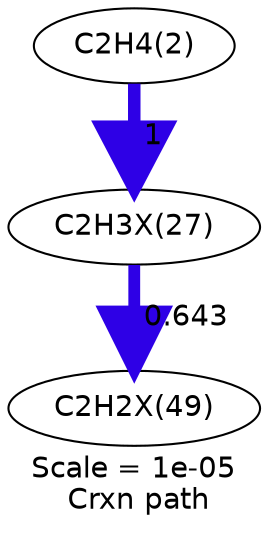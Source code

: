 digraph reaction_paths {
center=1;
s5 -> s13[fontname="Helvetica", style="setlinewidth(6)", arrowsize=3, color="0.7, 1.5, 0.9"
, label=" 1"];
s13 -> s17[fontname="Helvetica", style="setlinewidth(5.67)", arrowsize=2.83, color="0.7, 1.14, 0.9"
, label=" 0.643"];
s5 [ fontname="Helvetica", label="C2H4(2)"];
s13 [ fontname="Helvetica", label="C2H3X(27)"];
s17 [ fontname="Helvetica", label="C2H2X(49)"];
 label = "Scale = 1e-05\l Crxn path";
 fontname = "Helvetica";
}

